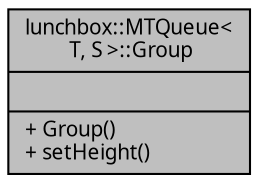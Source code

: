 digraph "lunchbox::MTQueue&lt; T, S &gt;::Group"
{
  edge [fontname="Sans",fontsize="10",labelfontname="Sans",labelfontsize="10"];
  node [fontname="Sans",fontsize="10",shape=record];
  Node1 [label="{lunchbox::MTQueue\<\l T, S \>::Group\n||+ Group()\l+ setHeight()\l}",height=0.2,width=0.4,color="black", fillcolor="grey75", style="filled" fontcolor="black"];
}
